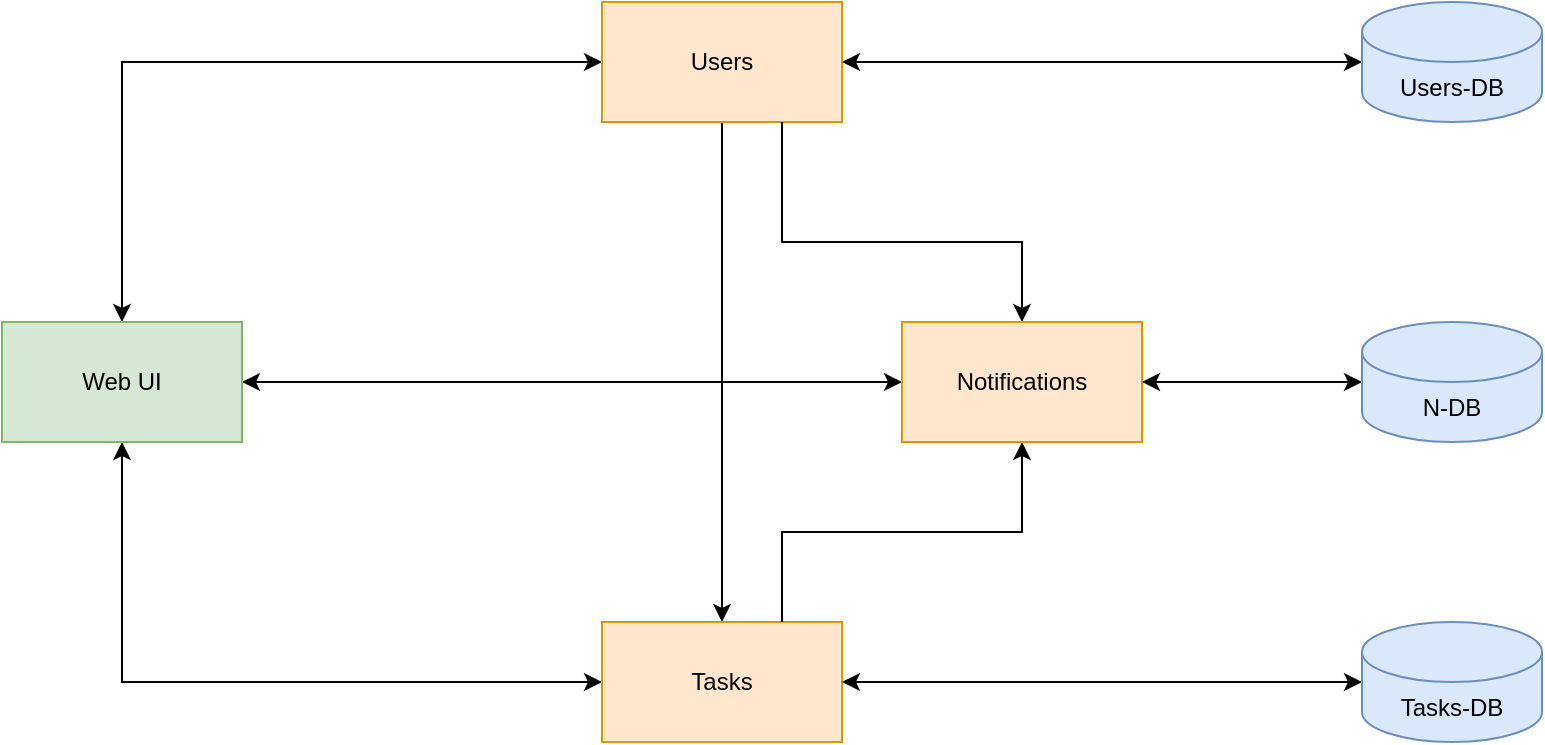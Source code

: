 <mxfile version="20.8.16" type="device"><diagram name="Page-1" id="5f0bae14-7c28-e335-631c-24af17079c00"><mxGraphModel dx="1114" dy="-48" grid="1" gridSize="10" guides="1" tooltips="1" connect="1" arrows="1" fold="1" page="1" pageScale="1" pageWidth="1100" pageHeight="850" background="none" math="0" shadow="0"><root><mxCell id="0"/><mxCell id="1" parent="0"/><mxCell id="lr-17ToZZyErR_8Ylzbh-14" style="edgeStyle=orthogonalEdgeStyle;rounded=0;orthogonalLoop=1;jettySize=auto;html=1;exitX=0;exitY=0.5;exitDx=0;exitDy=0;entryX=0.5;entryY=0;entryDx=0;entryDy=0;startArrow=classic;startFill=1;" parent="1" source="lr-17ToZZyErR_8Ylzbh-1" target="lr-17ToZZyErR_8Ylzbh-5" edge="1"><mxGeometry relative="1" as="geometry"><Array as="points"><mxPoint x="170" y="1080"/></Array></mxGeometry></mxCell><mxCell id="lr-17ToZZyErR_8Ylzbh-15" style="edgeStyle=orthogonalEdgeStyle;rounded=0;orthogonalLoop=1;jettySize=auto;html=1;startArrow=none;startFill=0;endArrow=classic;endFill=1;" parent="1" source="lr-17ToZZyErR_8Ylzbh-1" target="lr-17ToZZyErR_8Ylzbh-2" edge="1"><mxGeometry relative="1" as="geometry"/></mxCell><mxCell id="lr-17ToZZyErR_8Ylzbh-1" value="Users" style="rounded=0;whiteSpace=wrap;html=1;fillColor=#ffe6cc;strokeColor=#d79b00;" parent="1" vertex="1"><mxGeometry x="410" y="1050" width="120" height="60" as="geometry"/></mxCell><mxCell id="lr-17ToZZyErR_8Ylzbh-12" style="edgeStyle=orthogonalEdgeStyle;rounded=0;orthogonalLoop=1;jettySize=auto;html=1;entryX=0.5;entryY=1;entryDx=0;entryDy=0;startArrow=classic;startFill=1;endArrow=classic;endFill=1;" parent="1" source="lr-17ToZZyErR_8Ylzbh-2" target="lr-17ToZZyErR_8Ylzbh-5" edge="1"><mxGeometry relative="1" as="geometry"/></mxCell><mxCell id="lr-17ToZZyErR_8Ylzbh-2" value="Tasks" style="rounded=0;whiteSpace=wrap;html=1;fillColor=#ffe6cc;strokeColor=#d79b00;" parent="1" vertex="1"><mxGeometry x="410" y="1360" width="120" height="60" as="geometry"/></mxCell><mxCell id="lr-17ToZZyErR_8Ylzbh-13" style="edgeStyle=orthogonalEdgeStyle;rounded=0;orthogonalLoop=1;jettySize=auto;html=1;exitX=0;exitY=0.5;exitDx=0;exitDy=0;startArrow=classic;startFill=1;endArrow=classic;endFill=1;" parent="1" source="lr-17ToZZyErR_8Ylzbh-4" target="lr-17ToZZyErR_8Ylzbh-5" edge="1"><mxGeometry relative="1" as="geometry"/></mxCell><mxCell id="lr-17ToZZyErR_8Ylzbh-17" style="edgeStyle=orthogonalEdgeStyle;rounded=0;orthogonalLoop=1;jettySize=auto;html=1;exitX=0.5;exitY=1;exitDx=0;exitDy=0;entryX=0.75;entryY=0;entryDx=0;entryDy=0;startArrow=classic;startFill=1;endArrow=none;endFill=0;" parent="1" source="lr-17ToZZyErR_8Ylzbh-4" target="lr-17ToZZyErR_8Ylzbh-2" edge="1"><mxGeometry relative="1" as="geometry"><Array as="points"><mxPoint x="620" y="1315"/><mxPoint x="500" y="1315"/></Array></mxGeometry></mxCell><mxCell id="lr-17ToZZyErR_8Ylzbh-18" style="edgeStyle=orthogonalEdgeStyle;rounded=0;orthogonalLoop=1;jettySize=auto;html=1;entryX=0.75;entryY=1;entryDx=0;entryDy=0;startArrow=classic;startFill=1;endArrow=none;endFill=0;" parent="1" source="lr-17ToZZyErR_8Ylzbh-4" target="lr-17ToZZyErR_8Ylzbh-1" edge="1"><mxGeometry relative="1" as="geometry"><Array as="points"><mxPoint x="620" y="1170"/><mxPoint x="500" y="1170"/></Array></mxGeometry></mxCell><mxCell id="lr-17ToZZyErR_8Ylzbh-4" value="Notifications" style="rounded=0;whiteSpace=wrap;html=1;fillColor=#ffe6cc;strokeColor=#d79b00;" parent="1" vertex="1"><mxGeometry x="560" y="1210" width="120" height="60" as="geometry"/></mxCell><mxCell id="lr-17ToZZyErR_8Ylzbh-5" value="Web UI" style="rounded=0;whiteSpace=wrap;html=1;fillColor=#d5e8d4;strokeColor=#82b366;" parent="1" vertex="1"><mxGeometry x="110" y="1210" width="120" height="60" as="geometry"/></mxCell><mxCell id="lr-17ToZZyErR_8Ylzbh-10" style="edgeStyle=orthogonalEdgeStyle;rounded=0;orthogonalLoop=1;jettySize=auto;html=1;entryX=1;entryY=0.5;entryDx=0;entryDy=0;startArrow=classic;startFill=1;endArrow=classic;endFill=1;" parent="1" source="lr-17ToZZyErR_8Ylzbh-6" target="lr-17ToZZyErR_8Ylzbh-1" edge="1"><mxGeometry relative="1" as="geometry"/></mxCell><mxCell id="lr-17ToZZyErR_8Ylzbh-6" value="Users-DB" style="shape=cylinder3;whiteSpace=wrap;html=1;boundedLbl=1;backgroundOutline=1;size=15;fillColor=#dae8fc;strokeColor=#6c8ebf;" parent="1" vertex="1"><mxGeometry x="790" y="1050" width="90" height="60" as="geometry"/></mxCell><mxCell id="lr-17ToZZyErR_8Ylzbh-9" style="edgeStyle=orthogonalEdgeStyle;rounded=0;orthogonalLoop=1;jettySize=auto;html=1;entryX=1;entryY=0.5;entryDx=0;entryDy=0;startArrow=classic;startFill=1;endArrow=classic;endFill=1;" parent="1" source="lr-17ToZZyErR_8Ylzbh-7" target="lr-17ToZZyErR_8Ylzbh-4" edge="1"><mxGeometry relative="1" as="geometry"/></mxCell><mxCell id="lr-17ToZZyErR_8Ylzbh-7" value="N-DB" style="shape=cylinder3;whiteSpace=wrap;html=1;boundedLbl=1;backgroundOutline=1;size=15;fillColor=#dae8fc;strokeColor=#6c8ebf;" parent="1" vertex="1"><mxGeometry x="790" y="1210" width="90" height="60" as="geometry"/></mxCell><mxCell id="lr-17ToZZyErR_8Ylzbh-11" style="edgeStyle=orthogonalEdgeStyle;rounded=0;orthogonalLoop=1;jettySize=auto;html=1;entryX=1;entryY=0.5;entryDx=0;entryDy=0;startArrow=classic;startFill=1;endArrow=classic;endFill=1;" parent="1" source="lr-17ToZZyErR_8Ylzbh-8" target="lr-17ToZZyErR_8Ylzbh-2" edge="1"><mxGeometry relative="1" as="geometry"/></mxCell><mxCell id="lr-17ToZZyErR_8Ylzbh-8" value="Tasks-DB" style="shape=cylinder3;whiteSpace=wrap;html=1;boundedLbl=1;backgroundOutline=1;size=15;fillColor=#dae8fc;strokeColor=#6c8ebf;" parent="1" vertex="1"><mxGeometry x="790" y="1360" width="90" height="60" as="geometry"/></mxCell></root></mxGraphModel></diagram></mxfile>